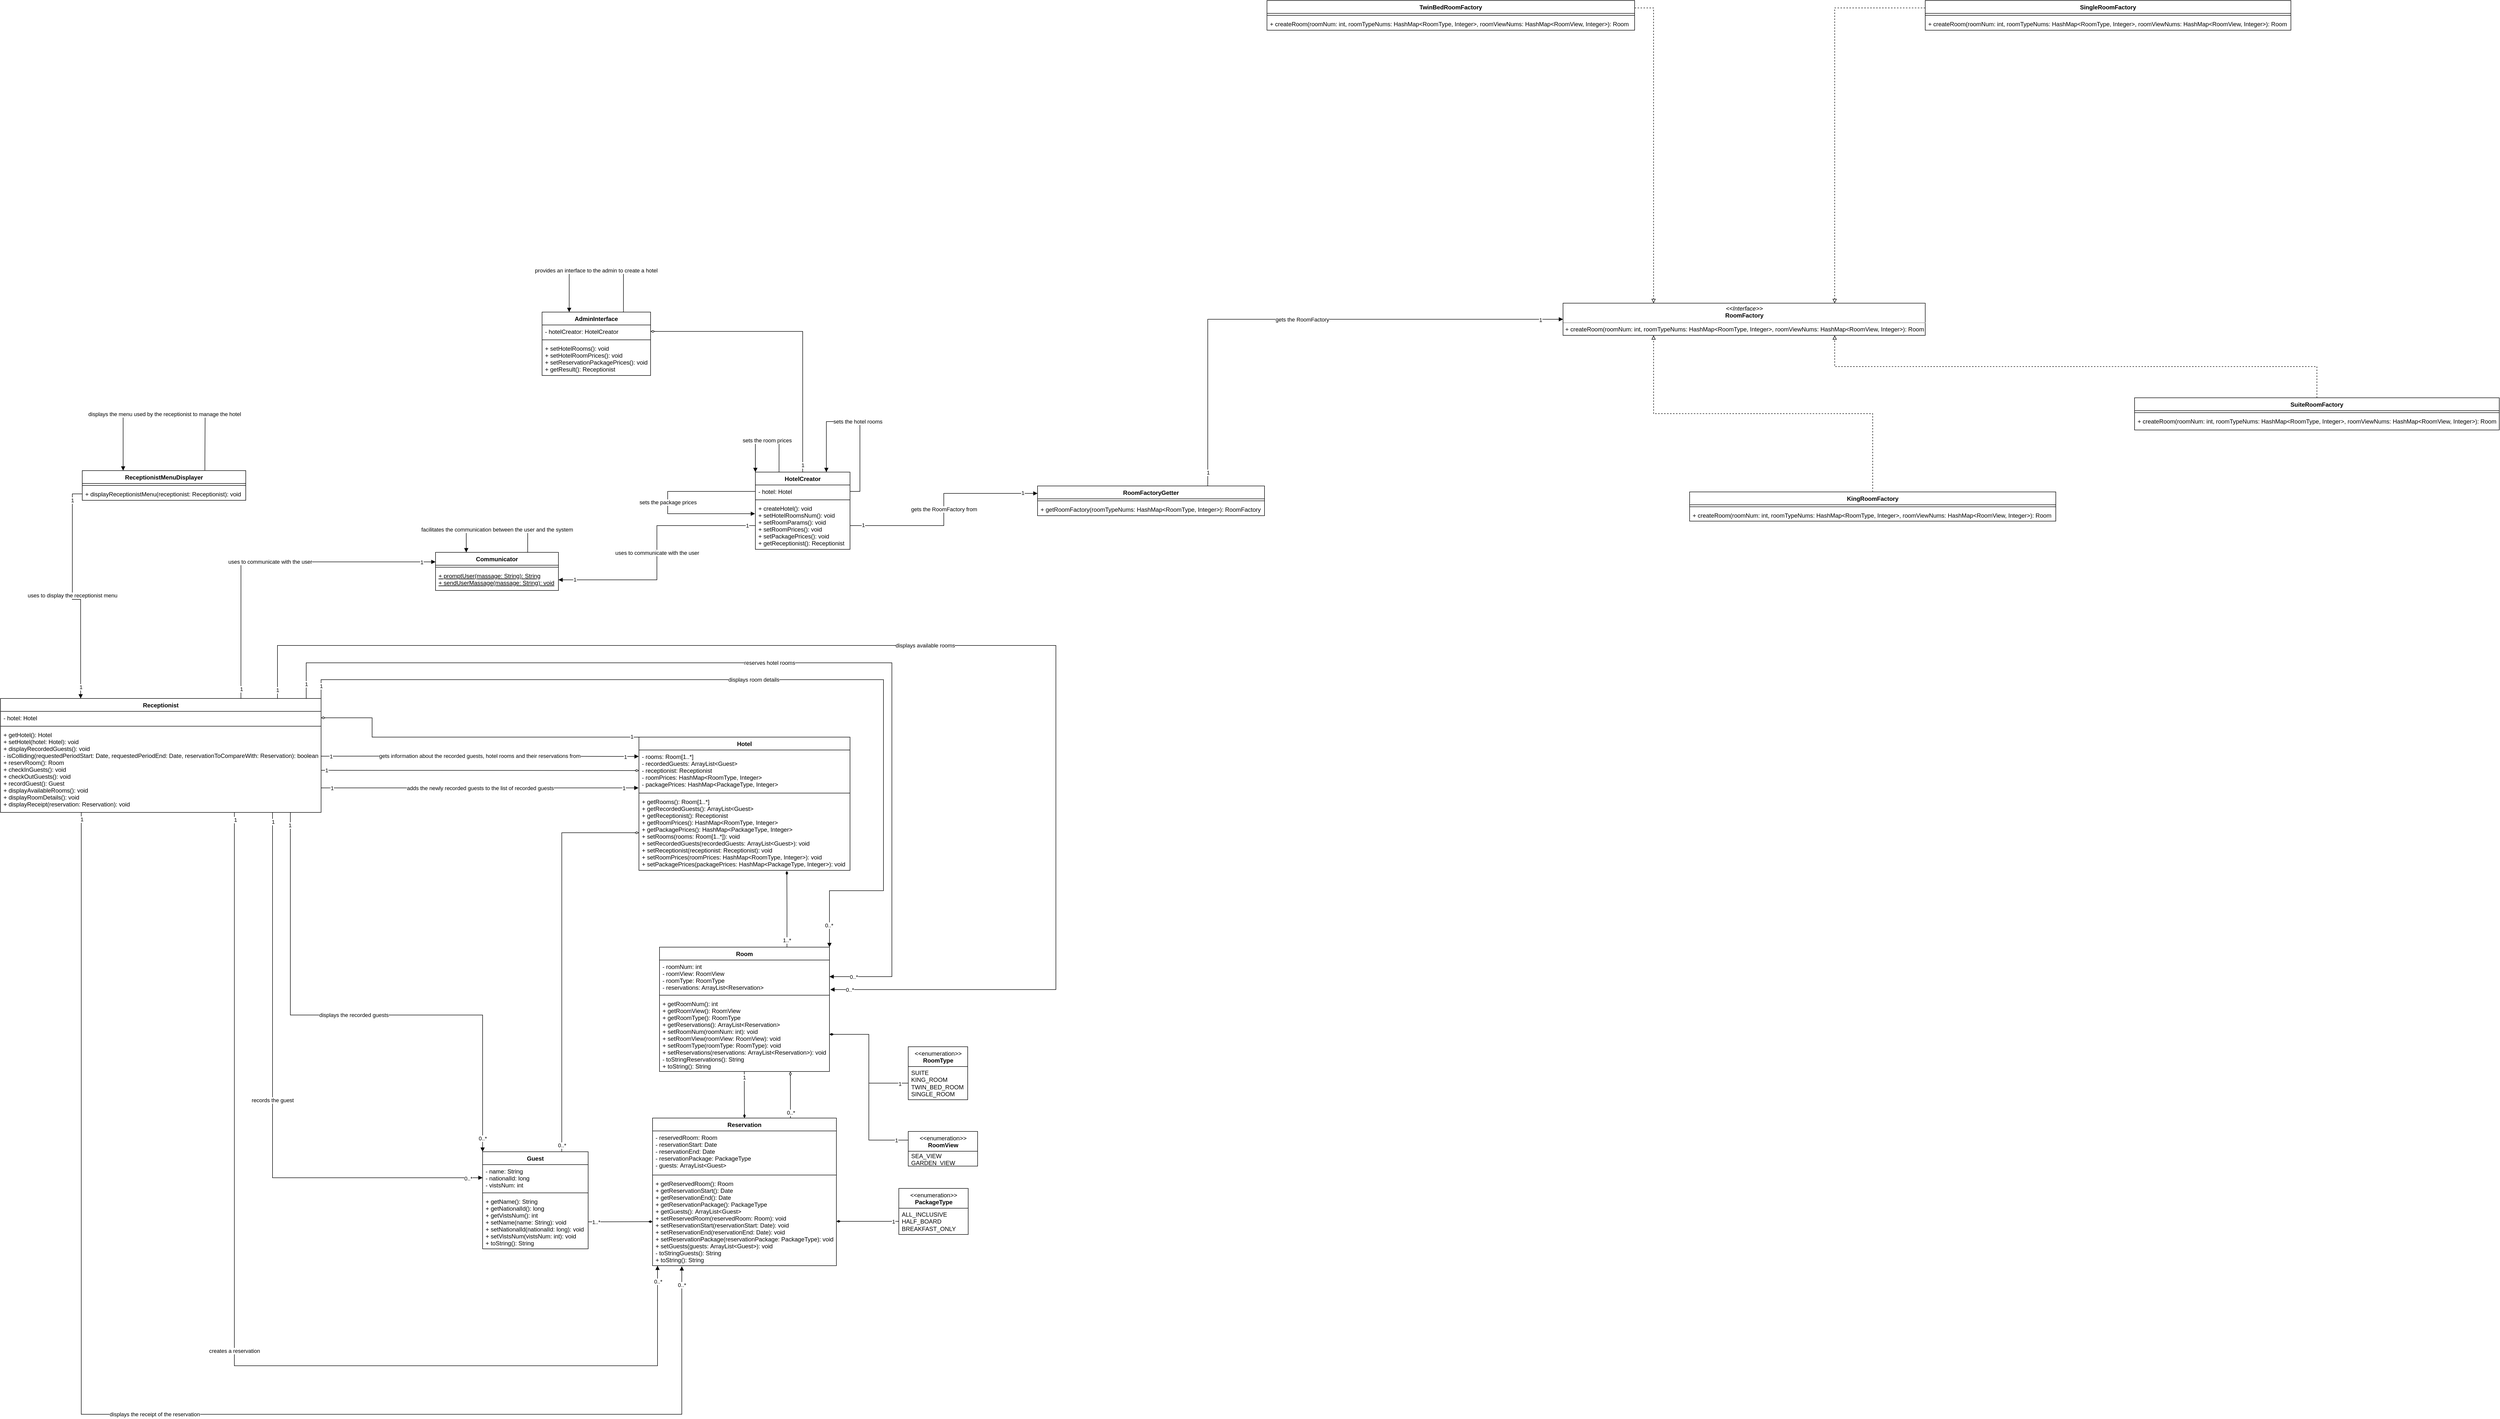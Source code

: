 <mxfile version="20.2.3" type="device"><diagram id="ocrV1yusFU_Lb1r-fElQ" name="Page-1"><mxGraphModel dx="1485" dy="2691" grid="0" gridSize="10" guides="1" tooltips="1" connect="1" arrows="1" fold="1" page="0" pageScale="1" pageWidth="827" pageHeight="1169" math="0" shadow="0"><root><mxCell id="0"/><mxCell id="1" parent="0"/><mxCell id="A4PIb0xvZiLclcYyum6E-73" style="rounded=0;orthogonalLoop=1;jettySize=auto;html=1;endArrow=diamondThin;endFill=1;entryX=1;entryY=0.5;entryDx=0;entryDy=0;" parent="1" source="A4PIb0xvZiLclcYyum6E-8" target="A4PIb0xvZiLclcYyum6E-18" edge="1"><mxGeometry relative="1" as="geometry"><mxPoint x="1225" y="826" as="targetPoint"/></mxGeometry></mxCell><mxCell id="A4PIb0xvZiLclcYyum6E-75" value="1" style="edgeLabel;html=1;align=center;verticalAlign=middle;resizable=0;points=[];" parent="A4PIb0xvZiLclcYyum6E-73" vertex="1" connectable="0"><mxGeometry x="-0.899" y="1" relative="1" as="geometry"><mxPoint x="-5" y="-1" as="offset"/></mxGeometry></mxCell><mxCell id="A4PIb0xvZiLclcYyum6E-7" value="&amp;lt;&amp;lt;enumeration&amp;gt;&amp;gt;&lt;br&gt;&lt;b&gt;PackageType&lt;/b&gt;" style="swimlane;fontStyle=0;align=center;verticalAlign=top;childLayout=stackLayout;horizontal=1;startSize=40;horizontalStack=0;resizeParent=1;resizeParentMax=0;resizeLast=0;collapsible=0;marginBottom=0;html=1;" parent="1" vertex="1"><mxGeometry x="1561" y="630" width="140" height="93" as="geometry"/></mxCell><mxCell id="A4PIb0xvZiLclcYyum6E-8" value="ALL_INCLUSIVE&lt;br&gt;HALF_BOARD&lt;br&gt;BREAKFAST_ONLY" style="text;html=1;strokeColor=none;fillColor=none;align=left;verticalAlign=middle;spacingLeft=4;spacingRight=4;overflow=hidden;rotatable=0;points=[[0,0.5],[1,0.5]];portConstraint=eastwest;" parent="A4PIb0xvZiLclcYyum6E-7" vertex="1"><mxGeometry y="40" width="140" height="53" as="geometry"/></mxCell><mxCell id="A4PIb0xvZiLclcYyum6E-11" value="Guest" style="swimlane;fontStyle=1;align=center;verticalAlign=top;childLayout=stackLayout;horizontal=1;startSize=26;horizontalStack=0;resizeParent=1;resizeParentMax=0;resizeLast=0;collapsible=1;marginBottom=0;" parent="1" vertex="1"><mxGeometry x="721" y="556" width="213" height="196" as="geometry"><mxRectangle x="176" y="131" width="69" height="26" as="alternateBounds"/></mxGeometry></mxCell><mxCell id="A4PIb0xvZiLclcYyum6E-12" value="- name: String&#10;- nationalId: long&#10;- vistsNum: int" style="text;strokeColor=none;fillColor=none;align=left;verticalAlign=top;spacingLeft=4;spacingRight=4;overflow=hidden;rotatable=0;points=[[0,0.5],[1,0.5]];portConstraint=eastwest;" parent="A4PIb0xvZiLclcYyum6E-11" vertex="1"><mxGeometry y="26" width="213" height="53" as="geometry"/></mxCell><mxCell id="A4PIb0xvZiLclcYyum6E-13" value="" style="line;strokeWidth=1;fillColor=none;align=left;verticalAlign=middle;spacingTop=-1;spacingLeft=3;spacingRight=3;rotatable=0;labelPosition=right;points=[];portConstraint=eastwest;" parent="A4PIb0xvZiLclcYyum6E-11" vertex="1"><mxGeometry y="79" width="213" height="8" as="geometry"/></mxCell><mxCell id="A4PIb0xvZiLclcYyum6E-14" value="+ getName(): String&#10;+ getNationalId(): long&#10;+ getVistsNum(): int&#10;+ setName(name: String): void&#10;+ setNationalId(nationalId: long): void&#10;+ setVistsNum(vistsNum: int): void&#10;+ toString(): String" style="text;strokeColor=none;fillColor=none;align=left;verticalAlign=top;spacingLeft=4;spacingRight=4;overflow=hidden;rotatable=0;points=[[0,0.5],[1,0.5]];portConstraint=eastwest;" parent="A4PIb0xvZiLclcYyum6E-11" vertex="1"><mxGeometry y="87" width="213" height="109" as="geometry"/></mxCell><mxCell id="A4PIb0xvZiLclcYyum6E-77" style="edgeStyle=orthogonalEdgeStyle;rounded=0;orthogonalLoop=1;jettySize=auto;html=1;exitX=0.75;exitY=0;exitDx=0;exitDy=0;endArrow=diamondThin;endFill=0;entryX=0.77;entryY=1.002;entryDx=0;entryDy=0;entryPerimeter=0;" parent="1" source="A4PIb0xvZiLclcYyum6E-15" target="A4PIb0xvZiLclcYyum6E-22" edge="1"><mxGeometry relative="1" as="geometry"/></mxCell><mxCell id="A4PIb0xvZiLclcYyum6E-78" value="0..*" style="edgeLabel;html=1;align=center;verticalAlign=middle;resizable=0;points=[];" parent="A4PIb0xvZiLclcYyum6E-77" vertex="1" connectable="0"><mxGeometry x="-0.767" relative="1" as="geometry"><mxPoint as="offset"/></mxGeometry></mxCell><mxCell id="A4PIb0xvZiLclcYyum6E-15" value="Reservation" style="swimlane;fontStyle=1;align=center;verticalAlign=top;childLayout=stackLayout;horizontal=1;startSize=26;horizontalStack=0;resizeParent=1;resizeParentMax=0;resizeLast=0;collapsible=1;marginBottom=0;" parent="1" vertex="1"><mxGeometry x="1064" y="488" width="371" height="298" as="geometry"><mxRectangle x="706" y="3" width="104" height="26" as="alternateBounds"/></mxGeometry></mxCell><mxCell id="A4PIb0xvZiLclcYyum6E-16" value="- reservedRoom: Room&#10;- reservationStart: Date&#10;- reservationEnd: Date&#10;- reservationPackage: PackageType&#10;- guests: ArrayList&lt;Guest&gt;" style="text;strokeColor=none;fillColor=none;align=left;verticalAlign=top;spacingLeft=4;spacingRight=4;overflow=hidden;rotatable=0;points=[[0,0.5],[1,0.5]];portConstraint=eastwest;" parent="A4PIb0xvZiLclcYyum6E-15" vertex="1"><mxGeometry y="26" width="371" height="85" as="geometry"/></mxCell><mxCell id="A4PIb0xvZiLclcYyum6E-17" value="" style="line;strokeWidth=1;fillColor=none;align=left;verticalAlign=middle;spacingTop=-1;spacingLeft=3;spacingRight=3;rotatable=0;labelPosition=right;points=[];portConstraint=eastwest;" parent="A4PIb0xvZiLclcYyum6E-15" vertex="1"><mxGeometry y="111" width="371" height="8" as="geometry"/></mxCell><mxCell id="A4PIb0xvZiLclcYyum6E-18" value="+ getReservedRoom(): Room&#10;+ getReservationStart(): Date&#10;+ getReservationEnd(): Date&#10;+ getReservationPackage(): PackageType&#10;+ getGuests(): ArrayList&lt;Guest&gt;&#10;+ setReservedRoom(reservedRoom: Room): void&#10;+ setReservationStart(reservationStart: Date): void&#10;+ setReservationEnd(reservationEnd: Date): void&#10;+ setReservationPackage(reservationPackage: PackageType): void&#10;+ setGuests(guests: ArrayList&lt;Guest&gt;): void&#10;- toStringGuests(): String&#10;+ toString(): String" style="text;strokeColor=none;fillColor=none;align=left;verticalAlign=top;spacingLeft=4;spacingRight=4;overflow=hidden;rotatable=0;points=[[0,0.5],[1,0.5]];portConstraint=eastwest;" parent="A4PIb0xvZiLclcYyum6E-15" vertex="1"><mxGeometry y="119" width="371" height="179" as="geometry"/></mxCell><mxCell id="A4PIb0xvZiLclcYyum6E-86" style="rounded=0;orthogonalLoop=1;jettySize=auto;html=1;exitX=0.75;exitY=0;exitDx=0;exitDy=0;endArrow=diamondThin;endFill=1;edgeStyle=orthogonalEdgeStyle;" parent="1" source="A4PIb0xvZiLclcYyum6E-19" edge="1"><mxGeometry relative="1" as="geometry"><mxPoint x="1335" y="-11" as="targetPoint"/></mxGeometry></mxCell><mxCell id="A4PIb0xvZiLclcYyum6E-87" value="1..*" style="edgeLabel;html=1;align=center;verticalAlign=middle;resizable=0;points=[];" parent="A4PIb0xvZiLclcYyum6E-86" vertex="1" connectable="0"><mxGeometry x="-0.816" y="1" relative="1" as="geometry"><mxPoint as="offset"/></mxGeometry></mxCell><mxCell id="A4PIb0xvZiLclcYyum6E-19" value="Room" style="swimlane;fontStyle=1;align=center;verticalAlign=top;childLayout=stackLayout;horizontal=1;startSize=26;horizontalStack=0;resizeParent=1;resizeParentMax=0;resizeLast=0;collapsible=1;marginBottom=0;" parent="1" vertex="1"><mxGeometry x="1078" y="143" width="343" height="251" as="geometry"><mxRectangle x="1132" y="-26" width="69" height="26" as="alternateBounds"/></mxGeometry></mxCell><mxCell id="A4PIb0xvZiLclcYyum6E-20" value="- roomNum: int&#10;- roomView: RoomView&#10;- roomType: RoomType&#10;- reservations: ArrayList&lt;Reservation&gt;" style="text;strokeColor=none;fillColor=none;align=left;verticalAlign=top;spacingLeft=4;spacingRight=4;overflow=hidden;rotatable=0;points=[[0,0.5],[1,0.5]];portConstraint=eastwest;" parent="A4PIb0xvZiLclcYyum6E-19" vertex="1"><mxGeometry y="26" width="343" height="67" as="geometry"/></mxCell><mxCell id="A4PIb0xvZiLclcYyum6E-21" value="" style="line;strokeWidth=1;fillColor=none;align=left;verticalAlign=middle;spacingTop=-1;spacingLeft=3;spacingRight=3;rotatable=0;labelPosition=right;points=[];portConstraint=eastwest;" parent="A4PIb0xvZiLclcYyum6E-19" vertex="1"><mxGeometry y="93" width="343" height="8" as="geometry"/></mxCell><mxCell id="A4PIb0xvZiLclcYyum6E-22" value="+ getRoomNum(): int&#10;+ getRoomView(): RoomView&#10;+ getRoomType(): RoomType&#10;+ getReservations(): ArrayList&lt;Reservation&gt;&#10;+ setRoomNum(roomNum: int): void&#10;+ setRoomView(roomView: RoomView): void&#10;+ setRoomType(roomType: RoomType): void&#10;+ setReservations(reservations: ArrayList&lt;Reservation&gt;): void&#10;- toStringReservations(): String&#10;+ toString(): String" style="text;strokeColor=none;fillColor=none;align=left;verticalAlign=top;spacingLeft=4;spacingRight=4;overflow=hidden;rotatable=0;points=[[0,0.5],[1,0.5]];portConstraint=eastwest;" parent="A4PIb0xvZiLclcYyum6E-19" vertex="1"><mxGeometry y="101" width="343" height="150" as="geometry"/></mxCell><mxCell id="A4PIb0xvZiLclcYyum6E-92" style="edgeStyle=orthogonalEdgeStyle;rounded=0;orthogonalLoop=1;jettySize=auto;html=1;exitX=0;exitY=0;exitDx=0;exitDy=0;startArrow=none;startFill=0;endArrow=diamondThin;endFill=0;entryX=1;entryY=0.5;entryDx=0;entryDy=0;" parent="1" source="A4PIb0xvZiLclcYyum6E-23" target="A4PIb0xvZiLclcYyum6E-53" edge="1"><mxGeometry relative="1" as="geometry"><Array as="points"><mxPoint x="498" y="-281"/><mxPoint x="498" y="-320"/></Array></mxGeometry></mxCell><mxCell id="A4PIb0xvZiLclcYyum6E-93" value="1" style="edgeLabel;html=1;align=center;verticalAlign=middle;resizable=0;points=[];" parent="A4PIb0xvZiLclcYyum6E-92" vertex="1" connectable="0"><mxGeometry x="-0.957" y="-1" relative="1" as="geometry"><mxPoint as="offset"/></mxGeometry></mxCell><mxCell id="A4PIb0xvZiLclcYyum6E-23" value="Hotel" style="swimlane;fontStyle=1;align=center;verticalAlign=top;childLayout=stackLayout;horizontal=1;startSize=26;horizontalStack=0;resizeParent=1;resizeParentMax=0;resizeLast=0;collapsible=1;marginBottom=0;" parent="1" vertex="1"><mxGeometry x="1036.5" y="-281" width="426" height="269" as="geometry"><mxRectangle x="1473" y="-26" width="65" height="26" as="alternateBounds"/></mxGeometry></mxCell><mxCell id="A4PIb0xvZiLclcYyum6E-24" value="- rooms: Room[1..*]&#10;- recordedGuests: ArrayList&lt;Guest&gt;&#10;- receptionist: Receptionist&#10;- roomPrices: HashMap&lt;RoomType, Integer&gt;&#10;- packagePrices: HashMap&lt;PackageType, Integer&gt;" style="text;strokeColor=none;fillColor=none;align=left;verticalAlign=top;spacingLeft=4;spacingRight=4;overflow=hidden;rotatable=0;points=[[0,0.5],[1,0.5]];portConstraint=eastwest;" parent="A4PIb0xvZiLclcYyum6E-23" vertex="1"><mxGeometry y="26" width="426" height="83" as="geometry"/></mxCell><mxCell id="A4PIb0xvZiLclcYyum6E-25" value="" style="line;strokeWidth=1;fillColor=none;align=left;verticalAlign=middle;spacingTop=-1;spacingLeft=3;spacingRight=3;rotatable=0;labelPosition=right;points=[];portConstraint=eastwest;" parent="A4PIb0xvZiLclcYyum6E-23" vertex="1"><mxGeometry y="109" width="426" height="8" as="geometry"/></mxCell><mxCell id="A4PIb0xvZiLclcYyum6E-26" value="+ getRooms(): Room[1..*]&#10;+ getRecordedGuests(): ArrayList&lt;Guest&gt;&#10;+ getReceptionist(): Receptionist&#10;+ getRoomPrices(): HashMap&lt;RoomType, Integer&gt;&#10;+ getPackagePrices(): HashMap&lt;PackageType, Integer&gt;&#10;+ setRooms(rooms: Room[1..*]): void&#10;+ setRecordedGuests(recordedGuests: ArrayList&lt;Guest&gt;): void&#10;+ setReceptionist(receptionist: Receptionist): void&#10;+ setRoomPrices(roomPrices: HashMap&lt;RoomType, Integer&gt;): void&#10;+ setPackagePrices(packagePrices: HashMap&lt;PackageType, Integer&gt;): void" style="text;strokeColor=none;fillColor=none;align=left;verticalAlign=top;spacingLeft=4;spacingRight=4;overflow=hidden;rotatable=0;points=[[0,0.5],[1,0.5]];portConstraint=eastwest;" parent="A4PIb0xvZiLclcYyum6E-23" vertex="1"><mxGeometry y="117" width="426" height="152" as="geometry"/></mxCell><mxCell id="A4PIb0xvZiLclcYyum6E-103" value="gets the RoomFactory" style="edgeStyle=orthogonalEdgeStyle;rounded=0;orthogonalLoop=1;jettySize=auto;html=1;exitX=0.75;exitY=0;exitDx=0;exitDy=0;entryX=0;entryY=0.5;entryDx=0;entryDy=0;startArrow=none;startFill=0;endArrow=block;endFill=1;" parent="1" source="A4PIb0xvZiLclcYyum6E-48" target="A4PIb0xvZiLclcYyum6E-27" edge="1"><mxGeometry relative="1" as="geometry"/></mxCell><mxCell id="A4PIb0xvZiLclcYyum6E-128" value="1" style="edgeLabel;html=1;align=center;verticalAlign=middle;resizable=0;points=[];" parent="A4PIb0xvZiLclcYyum6E-103" vertex="1" connectable="0"><mxGeometry x="-0.949" relative="1" as="geometry"><mxPoint as="offset"/></mxGeometry></mxCell><mxCell id="A4PIb0xvZiLclcYyum6E-129" value="1" style="edgeLabel;html=1;align=center;verticalAlign=middle;resizable=0;points=[];" parent="A4PIb0xvZiLclcYyum6E-103" vertex="1" connectable="0"><mxGeometry x="0.913" y="-1" relative="1" as="geometry"><mxPoint as="offset"/></mxGeometry></mxCell><mxCell id="A4PIb0xvZiLclcYyum6E-48" value="RoomFactoryGetter" style="swimlane;fontStyle=1;align=center;verticalAlign=top;childLayout=stackLayout;horizontal=1;startSize=26;horizontalStack=0;resizeParent=1;resizeParentMax=0;resizeLast=0;collapsible=1;marginBottom=0;" parent="1" vertex="1"><mxGeometry x="1841" y="-788" width="458" height="60" as="geometry"/></mxCell><mxCell id="A4PIb0xvZiLclcYyum6E-50" value="" style="line;strokeWidth=1;fillColor=none;align=left;verticalAlign=middle;spacingTop=-1;spacingLeft=3;spacingRight=3;rotatable=0;labelPosition=right;points=[];portConstraint=eastwest;" parent="A4PIb0xvZiLclcYyum6E-48" vertex="1"><mxGeometry y="26" width="458" height="8" as="geometry"/></mxCell><mxCell id="A4PIb0xvZiLclcYyum6E-51" value="+ getRoomFactory(roomTypeNums: HashMap&lt;RoomType, Integer&gt;): RoomFactory" style="text;strokeColor=none;fillColor=none;align=left;verticalAlign=top;spacingLeft=4;spacingRight=4;overflow=hidden;rotatable=0;points=[[0,0.5],[1,0.5]];portConstraint=eastwest;" parent="A4PIb0xvZiLclcYyum6E-48" vertex="1"><mxGeometry y="34" width="458" height="26" as="geometry"/></mxCell><mxCell id="A4PIb0xvZiLclcYyum6E-113" value="&lt;span style=&quot;color: rgb(0, 0, 0); font-family: Helvetica; font-size: 11px; font-style: normal; font-variant-ligatures: normal; font-variant-caps: normal; font-weight: 400; letter-spacing: normal; orphans: 2; text-align: center; text-indent: 0px; text-transform: none; widows: 2; word-spacing: 0px; -webkit-text-stroke-width: 0px; background-color: rgb(255, 255, 255); text-decoration-thickness: initial; text-decoration-style: initial; text-decoration-color: initial; float: none; display: inline !important;&quot;&gt;uses to communicate with the user&lt;/span&gt;" style="edgeStyle=orthogonalEdgeStyle;rounded=0;orthogonalLoop=1;jettySize=auto;html=1;exitX=0.75;exitY=0;exitDx=0;exitDy=0;entryX=0;entryY=0.25;entryDx=0;entryDy=0;startArrow=none;startFill=0;endArrow=block;endFill=1;" parent="1" source="A4PIb0xvZiLclcYyum6E-52" target="A4PIb0xvZiLclcYyum6E-64" edge="1"><mxGeometry relative="1" as="geometry"/></mxCell><mxCell id="A4PIb0xvZiLclcYyum6E-114" value="1" style="edgeLabel;html=1;align=center;verticalAlign=middle;resizable=0;points=[];" parent="A4PIb0xvZiLclcYyum6E-113" vertex="1" connectable="0"><mxGeometry x="-0.941" relative="1" as="geometry"><mxPoint as="offset"/></mxGeometry></mxCell><mxCell id="A4PIb0xvZiLclcYyum6E-115" value="1" style="edgeLabel;html=1;align=center;verticalAlign=middle;resizable=0;points=[];" parent="A4PIb0xvZiLclcYyum6E-113" vertex="1" connectable="0"><mxGeometry x="0.915" relative="1" as="geometry"><mxPoint as="offset"/></mxGeometry></mxCell><mxCell id="A4PIb0xvZiLclcYyum6E-139" value="displays available rooms" style="edgeStyle=orthogonalEdgeStyle;rounded=0;orthogonalLoop=1;jettySize=auto;html=1;entryX=1.005;entryY=0.889;entryDx=0;entryDy=0;entryPerimeter=0;startArrow=none;startFill=0;endArrow=block;endFill=1;" parent="1" source="A4PIb0xvZiLclcYyum6E-52" target="A4PIb0xvZiLclcYyum6E-20" edge="1"><mxGeometry relative="1" as="geometry"><Array as="points"><mxPoint x="307" y="-466"/><mxPoint x="1878" y="-466"/><mxPoint x="1878" y="229"/></Array></mxGeometry></mxCell><mxCell id="A4PIb0xvZiLclcYyum6E-140" value="1" style="edgeLabel;html=1;align=center;verticalAlign=middle;resizable=0;points=[];" parent="A4PIb0xvZiLclcYyum6E-139" vertex="1" connectable="0"><mxGeometry x="-0.988" relative="1" as="geometry"><mxPoint as="offset"/></mxGeometry></mxCell><mxCell id="A4PIb0xvZiLclcYyum6E-141" value="0..*" style="edgeLabel;html=1;align=center;verticalAlign=middle;resizable=0;points=[];" parent="A4PIb0xvZiLclcYyum6E-139" vertex="1" connectable="0"><mxGeometry x="0.972" relative="1" as="geometry"><mxPoint as="offset"/></mxGeometry></mxCell><mxCell id="A4PIb0xvZiLclcYyum6E-52" value="Receptionist" style="swimlane;fontStyle=1;align=center;verticalAlign=top;childLayout=stackLayout;horizontal=1;startSize=26;horizontalStack=0;resizeParent=1;resizeParentMax=0;resizeLast=0;collapsible=1;marginBottom=0;" parent="1" vertex="1"><mxGeometry x="-252" y="-359" width="647" height="230" as="geometry"><mxRectangle x="1128" y="-419" width="107" height="26" as="alternateBounds"/></mxGeometry></mxCell><mxCell id="A4PIb0xvZiLclcYyum6E-53" value="- hotel: Hotel" style="text;strokeColor=none;fillColor=none;align=left;verticalAlign=top;spacingLeft=4;spacingRight=4;overflow=hidden;rotatable=0;points=[[0,0.5],[1,0.5]];portConstraint=eastwest;" parent="A4PIb0xvZiLclcYyum6E-52" vertex="1"><mxGeometry y="26" width="647" height="26" as="geometry"/></mxCell><mxCell id="A4PIb0xvZiLclcYyum6E-54" value="" style="line;strokeWidth=1;fillColor=none;align=left;verticalAlign=middle;spacingTop=-1;spacingLeft=3;spacingRight=3;rotatable=0;labelPosition=right;points=[];portConstraint=eastwest;" parent="A4PIb0xvZiLclcYyum6E-52" vertex="1"><mxGeometry y="52" width="647" height="8" as="geometry"/></mxCell><mxCell id="A4PIb0xvZiLclcYyum6E-55" value="+ getHotel(): Hotel&#10;+ setHotel(hotel: Hotel): void&#10;+ displayRecordedGuests(): void&#10;- isColliding(requestedPeriodStart: Date, requestedPeriodEnd: Date, reservationToCompareWith: Reservation): boolean&#10;+ reservRoom(): Room&#10;+ checkInGuests(): void&#10;+ checkOutGuests(): void&#10;+ recordGuest(): Guest&#10;+ displayAvailableRooms(): void&#10;+ displayRoomDetails(): void&#10;+ displayReceipt(reservation: Reservation): void" style="text;strokeColor=none;fillColor=none;align=left;verticalAlign=top;spacingLeft=4;spacingRight=4;overflow=hidden;rotatable=0;points=[[0,0.5],[1,0.5]];portConstraint=eastwest;" parent="A4PIb0xvZiLclcYyum6E-52" vertex="1"><mxGeometry y="60" width="647" height="170" as="geometry"/></mxCell><mxCell id="A4PIb0xvZiLclcYyum6E-94" style="edgeStyle=orthogonalEdgeStyle;rounded=0;orthogonalLoop=1;jettySize=auto;html=1;exitX=0.5;exitY=0;exitDx=0;exitDy=0;entryX=1;entryY=0.5;entryDx=0;entryDy=0;startArrow=none;startFill=0;endArrow=diamondThin;endFill=0;" parent="1" source="A4PIb0xvZiLclcYyum6E-56" target="A4PIb0xvZiLclcYyum6E-61" edge="1"><mxGeometry relative="1" as="geometry"/></mxCell><mxCell id="A4PIb0xvZiLclcYyum6E-95" value="1" style="edgeLabel;html=1;align=center;verticalAlign=middle;resizable=0;points=[];" parent="A4PIb0xvZiLclcYyum6E-94" vertex="1" connectable="0"><mxGeometry x="-0.951" relative="1" as="geometry"><mxPoint as="offset"/></mxGeometry></mxCell><mxCell id="A4PIb0xvZiLclcYyum6E-56" value="HotelCreator" style="swimlane;fontStyle=1;align=center;verticalAlign=top;childLayout=stackLayout;horizontal=1;startSize=26;horizontalStack=0;resizeParent=1;resizeParentMax=0;resizeLast=0;collapsible=1;marginBottom=0;" parent="1" vertex="1"><mxGeometry x="1271.5" y="-816" width="191" height="156" as="geometry"><mxRectangle x="1950" y="-643" width="108" height="26" as="alternateBounds"/></mxGeometry></mxCell><mxCell id="A4PIb0xvZiLclcYyum6E-145" value="sets the hotel rooms" style="edgeStyle=orthogonalEdgeStyle;rounded=0;orthogonalLoop=1;jettySize=auto;html=1;exitX=1;exitY=0.5;exitDx=0;exitDy=0;entryX=0.75;entryY=0;entryDx=0;entryDy=0;startArrow=none;startFill=0;endArrow=block;endFill=1;" parent="A4PIb0xvZiLclcYyum6E-56" source="A4PIb0xvZiLclcYyum6E-57" target="A4PIb0xvZiLclcYyum6E-56" edge="1"><mxGeometry relative="1" as="geometry"><Array as="points"><mxPoint x="211" y="39"/><mxPoint x="211" y="-102"/><mxPoint x="143" y="-102"/></Array></mxGeometry></mxCell><mxCell id="A4PIb0xvZiLclcYyum6E-147" value="sets the package prices" style="edgeStyle=orthogonalEdgeStyle;rounded=0;orthogonalLoop=1;jettySize=auto;html=1;exitX=0;exitY=0.5;exitDx=0;exitDy=0;entryX=-0.004;entryY=0.25;entryDx=0;entryDy=0;entryPerimeter=0;startArrow=none;startFill=0;endArrow=block;endFill=1;" parent="A4PIb0xvZiLclcYyum6E-56" source="A4PIb0xvZiLclcYyum6E-57" target="A4PIb0xvZiLclcYyum6E-59" edge="1"><mxGeometry relative="1" as="geometry"><Array as="points"><mxPoint x="-177" y="39"/><mxPoint x="-177" y="84"/></Array></mxGeometry></mxCell><mxCell id="A4PIb0xvZiLclcYyum6E-57" value="- hotel: Hotel" style="text;strokeColor=none;fillColor=none;align=left;verticalAlign=top;spacingLeft=4;spacingRight=4;overflow=hidden;rotatable=0;points=[[0,0.5],[1,0.5]];portConstraint=eastwest;" parent="A4PIb0xvZiLclcYyum6E-56" vertex="1"><mxGeometry y="26" width="191" height="26" as="geometry"/></mxCell><mxCell id="A4PIb0xvZiLclcYyum6E-58" value="" style="line;strokeWidth=1;fillColor=none;align=left;verticalAlign=middle;spacingTop=-1;spacingLeft=3;spacingRight=3;rotatable=0;labelPosition=right;points=[];portConstraint=eastwest;" parent="A4PIb0xvZiLclcYyum6E-56" vertex="1"><mxGeometry y="52" width="191" height="8" as="geometry"/></mxCell><mxCell id="A4PIb0xvZiLclcYyum6E-59" value="+ createHotel(): void&#10;+ setHotelRoomsNum(): void&#10;+ setRoomParams(): void&#10;+ setRoomPrices(): void&#10;+ setPackagePrices(): void&#10;+ getReceptionist(): Receptionist" style="text;strokeColor=none;fillColor=none;align=left;verticalAlign=top;spacingLeft=4;spacingRight=4;overflow=hidden;rotatable=0;points=[[0,0.5],[1,0.5]];portConstraint=eastwest;" parent="A4PIb0xvZiLclcYyum6E-56" vertex="1"><mxGeometry y="60" width="191" height="96" as="geometry"/></mxCell><mxCell id="A4PIb0xvZiLclcYyum6E-60" value="AdminInterface" style="swimlane;fontStyle=1;align=center;verticalAlign=top;childLayout=stackLayout;horizontal=1;startSize=26;horizontalStack=0;resizeParent=1;resizeParentMax=0;resizeLast=0;collapsible=1;marginBottom=0;" parent="1" vertex="1"><mxGeometry x="841" y="-1139" width="219" height="128" as="geometry"><mxRectangle x="1469" y="-785" width="122" height="26" as="alternateBounds"/></mxGeometry></mxCell><mxCell id="A4PIb0xvZiLclcYyum6E-61" value="- hotelCreator: HotelCreator" style="text;strokeColor=none;fillColor=none;align=left;verticalAlign=top;spacingLeft=4;spacingRight=4;overflow=hidden;rotatable=0;points=[[0,0.5],[1,0.5]];portConstraint=eastwest;" parent="A4PIb0xvZiLclcYyum6E-60" vertex="1"><mxGeometry y="26" width="219" height="26" as="geometry"/></mxCell><mxCell id="A4PIb0xvZiLclcYyum6E-62" value="" style="line;strokeWidth=1;fillColor=none;align=left;verticalAlign=middle;spacingTop=-1;spacingLeft=3;spacingRight=3;rotatable=0;labelPosition=right;points=[];portConstraint=eastwest;" parent="A4PIb0xvZiLclcYyum6E-60" vertex="1"><mxGeometry y="52" width="219" height="8" as="geometry"/></mxCell><mxCell id="A4PIb0xvZiLclcYyum6E-63" value="+ setHotelRooms(): void&#10;+ setHotelRoomPrices(): void&#10;+ setReservationPackagePrices(): void&#10;+ getResult(): Receptionist" style="text;strokeColor=none;fillColor=none;align=left;verticalAlign=top;spacingLeft=4;spacingRight=4;overflow=hidden;rotatable=0;points=[[0,0.5],[1,0.5]];portConstraint=eastwest;" parent="A4PIb0xvZiLclcYyum6E-60" vertex="1"><mxGeometry y="60" width="219" height="68" as="geometry"/></mxCell><mxCell id="A4PIb0xvZiLclcYyum6E-64" value="Communicator" style="swimlane;fontStyle=1;align=center;verticalAlign=top;childLayout=stackLayout;horizontal=1;startSize=26;horizontalStack=0;resizeParent=1;resizeParentMax=0;resizeLast=0;collapsible=1;marginBottom=0;" parent="1" vertex="1"><mxGeometry x="626" y="-654" width="248" height="77" as="geometry"><mxRectangle x="799" y="-736" width="120" height="26" as="alternateBounds"/></mxGeometry></mxCell><mxCell id="A4PIb0xvZiLclcYyum6E-66" value="" style="line;strokeWidth=1;fillColor=none;align=left;verticalAlign=middle;spacingTop=-1;spacingLeft=3;spacingRight=3;rotatable=0;labelPosition=right;points=[];portConstraint=eastwest;" parent="A4PIb0xvZiLclcYyum6E-64" vertex="1"><mxGeometry y="26" width="248" height="8" as="geometry"/></mxCell><mxCell id="A4PIb0xvZiLclcYyum6E-67" value="+ promptUser(massage: String): String&#10;+ sendUserMassage(massage: String): void" style="text;strokeColor=none;fillColor=none;align=left;verticalAlign=top;spacingLeft=4;spacingRight=4;overflow=hidden;rotatable=0;points=[[0,0.5],[1,0.5]];portConstraint=eastwest;fontStyle=4" parent="A4PIb0xvZiLclcYyum6E-64" vertex="1"><mxGeometry y="34" width="248" height="43" as="geometry"/></mxCell><mxCell id="A4PIb0xvZiLclcYyum6E-68" value="ReceptionistMenuDisplayer" style="swimlane;fontStyle=1;align=center;verticalAlign=top;childLayout=stackLayout;horizontal=1;startSize=26;horizontalStack=0;resizeParent=1;resizeParentMax=0;resizeLast=0;collapsible=1;marginBottom=0;" parent="1" vertex="1"><mxGeometry x="-87" y="-819" width="330" height="60" as="geometry"><mxRectangle x="477" y="-745" width="192" height="26" as="alternateBounds"/></mxGeometry></mxCell><mxCell id="A4PIb0xvZiLclcYyum6E-70" value="" style="line;strokeWidth=1;fillColor=none;align=left;verticalAlign=middle;spacingTop=-1;spacingLeft=3;spacingRight=3;rotatable=0;labelPosition=right;points=[];portConstraint=eastwest;" parent="A4PIb0xvZiLclcYyum6E-68" vertex="1"><mxGeometry y="26" width="330" height="8" as="geometry"/></mxCell><mxCell id="A4PIb0xvZiLclcYyum6E-71" value="+ displayReceptionistMenu(receptionist: Receptionist): void" style="text;strokeColor=none;fillColor=none;align=left;verticalAlign=top;spacingLeft=4;spacingRight=4;overflow=hidden;rotatable=0;points=[[0,0.5],[1,0.5]];portConstraint=eastwest;" parent="A4PIb0xvZiLclcYyum6E-68" vertex="1"><mxGeometry y="34" width="330" height="26" as="geometry"/></mxCell><mxCell id="A4PIb0xvZiLclcYyum6E-74" style="rounded=0;orthogonalLoop=1;jettySize=auto;html=1;exitX=1;exitY=0.5;exitDx=0;exitDy=0;endArrow=diamondThin;endFill=1;" parent="1" source="A4PIb0xvZiLclcYyum6E-14" target="A4PIb0xvZiLclcYyum6E-18" edge="1"><mxGeometry relative="1" as="geometry"/></mxCell><mxCell id="A4PIb0xvZiLclcYyum6E-76" value="1..*" style="edgeLabel;html=1;align=center;verticalAlign=middle;resizable=0;points=[];" parent="A4PIb0xvZiLclcYyum6E-74" vertex="1" connectable="0"><mxGeometry x="-0.861" y="-1" relative="1" as="geometry"><mxPoint x="7" y="-1" as="offset"/></mxGeometry></mxCell><mxCell id="A4PIb0xvZiLclcYyum6E-79" style="edgeStyle=orthogonalEdgeStyle;rounded=0;orthogonalLoop=1;jettySize=auto;html=1;exitX=0.499;exitY=0.998;exitDx=0;exitDy=0;endArrow=diamondThin;endFill=1;exitPerimeter=0;" parent="1" source="A4PIb0xvZiLclcYyum6E-22" target="A4PIb0xvZiLclcYyum6E-15" edge="1"><mxGeometry relative="1" as="geometry"/></mxCell><mxCell id="A4PIb0xvZiLclcYyum6E-80" value="1" style="edgeLabel;html=1;align=center;verticalAlign=middle;resizable=0;points=[];" parent="A4PIb0xvZiLclcYyum6E-79" vertex="1" connectable="0"><mxGeometry x="-0.867" relative="1" as="geometry"><mxPoint y="6" as="offset"/></mxGeometry></mxCell><mxCell id="A4PIb0xvZiLclcYyum6E-81" style="edgeStyle=orthogonalEdgeStyle;rounded=0;orthogonalLoop=1;jettySize=auto;html=1;exitX=0;exitY=0.25;exitDx=0;exitDy=0;entryX=1;entryY=0.5;entryDx=0;entryDy=0;endArrow=diamondThin;endFill=1;" parent="1" source="A4PIb0xvZiLclcYyum6E-9" target="A4PIb0xvZiLclcYyum6E-22" edge="1"><mxGeometry relative="1" as="geometry"/></mxCell><mxCell id="A4PIb0xvZiLclcYyum6E-82" value="1" style="edgeLabel;html=1;align=center;verticalAlign=middle;resizable=0;points=[];" parent="A4PIb0xvZiLclcYyum6E-81" vertex="1" connectable="0"><mxGeometry x="-0.872" relative="1" as="geometry"><mxPoint as="offset"/></mxGeometry></mxCell><mxCell id="A4PIb0xvZiLclcYyum6E-85" value="" style="group" parent="1" vertex="1" connectable="0"><mxGeometry x="1580" y="344" width="140" height="241" as="geometry"/></mxCell><mxCell id="A4PIb0xvZiLclcYyum6E-5" value="&amp;lt;&amp;lt;enumeration&amp;gt;&amp;gt;&lt;br&gt;&lt;b&gt;RoomType&lt;/b&gt;" style="swimlane;fontStyle=0;align=center;verticalAlign=top;childLayout=stackLayout;horizontal=1;startSize=40;horizontalStack=0;resizeParent=1;resizeParentMax=0;resizeLast=0;collapsible=0;marginBottom=0;html=1;" parent="A4PIb0xvZiLclcYyum6E-85" vertex="1"><mxGeometry width="120" height="107" as="geometry"/></mxCell><mxCell id="A4PIb0xvZiLclcYyum6E-6" value="SUITE&lt;br&gt;KING_ROOM&lt;br&gt;TWIN_BED_ROOM&lt;br&gt;SINGLE_ROOM" style="text;html=1;strokeColor=none;fillColor=none;align=left;verticalAlign=middle;spacingLeft=4;spacingRight=4;overflow=hidden;rotatable=0;points=[[0,0.5],[1,0.5]];portConstraint=eastwest;" parent="A4PIb0xvZiLclcYyum6E-5" vertex="1"><mxGeometry y="40" width="120" height="67" as="geometry"/></mxCell><mxCell id="A4PIb0xvZiLclcYyum6E-9" value="&amp;lt;&amp;lt;enumeration&amp;gt;&amp;gt;&lt;br&gt;&lt;b&gt;RoomView&lt;/b&gt;" style="swimlane;fontStyle=0;align=center;verticalAlign=top;childLayout=stackLayout;horizontal=1;startSize=40;horizontalStack=0;resizeParent=1;resizeParentMax=0;resizeLast=0;collapsible=0;marginBottom=0;html=1;" parent="A4PIb0xvZiLclcYyum6E-85" vertex="1"><mxGeometry y="171" width="140" height="70" as="geometry"/></mxCell><mxCell id="A4PIb0xvZiLclcYyum6E-10" value="SEA_VIEW&lt;br&gt;GARDEN_VIEW" style="text;html=1;strokeColor=none;fillColor=none;align=left;verticalAlign=middle;spacingLeft=4;spacingRight=4;overflow=hidden;rotatable=0;points=[[0,0.5],[1,0.5]];portConstraint=eastwest;" parent="A4PIb0xvZiLclcYyum6E-9" vertex="1"><mxGeometry y="40" width="140" height="30" as="geometry"/></mxCell><mxCell id="A4PIb0xvZiLclcYyum6E-83" style="edgeStyle=orthogonalEdgeStyle;rounded=0;orthogonalLoop=1;jettySize=auto;html=1;exitX=0;exitY=0.5;exitDx=0;exitDy=0;endArrow=diamondThin;endFill=1;" parent="A4PIb0xvZiLclcYyum6E-85" source="A4PIb0xvZiLclcYyum6E-6" target="A4PIb0xvZiLclcYyum6E-22" edge="1"><mxGeometry relative="1" as="geometry"/></mxCell><mxCell id="A4PIb0xvZiLclcYyum6E-84" value="1" style="edgeLabel;html=1;align=center;verticalAlign=middle;resizable=0;points=[];" parent="A4PIb0xvZiLclcYyum6E-83" vertex="1" connectable="0"><mxGeometry x="-0.867" y="1" relative="1" as="geometry"><mxPoint as="offset"/></mxGeometry></mxCell><mxCell id="A4PIb0xvZiLclcYyum6E-88" style="edgeStyle=orthogonalEdgeStyle;rounded=0;orthogonalLoop=1;jettySize=auto;html=1;exitX=0;exitY=0.5;exitDx=0;exitDy=0;entryX=0.75;entryY=0;entryDx=0;entryDy=0;endArrow=none;endFill=0;startArrow=diamondThin;startFill=0;" parent="1" source="A4PIb0xvZiLclcYyum6E-26" target="A4PIb0xvZiLclcYyum6E-11" edge="1"><mxGeometry relative="1" as="geometry"/></mxCell><mxCell id="A4PIb0xvZiLclcYyum6E-89" value="0..*" style="edgeLabel;html=1;align=center;verticalAlign=middle;resizable=0;points=[];" parent="A4PIb0xvZiLclcYyum6E-88" vertex="1" connectable="0"><mxGeometry x="0.967" relative="1" as="geometry"><mxPoint as="offset"/></mxGeometry></mxCell><mxCell id="A4PIb0xvZiLclcYyum6E-90" style="edgeStyle=orthogonalEdgeStyle;rounded=0;orthogonalLoop=1;jettySize=auto;html=1;exitX=1;exitY=0.5;exitDx=0;exitDy=0;entryX=0;entryY=0.5;entryDx=0;entryDy=0;startArrow=none;startFill=0;endArrow=diamondThin;endFill=0;" parent="1" source="A4PIb0xvZiLclcYyum6E-55" target="A4PIb0xvZiLclcYyum6E-24" edge="1"><mxGeometry relative="1" as="geometry"><Array as="points"><mxPoint x="411" y="-213"/></Array></mxGeometry></mxCell><mxCell id="A4PIb0xvZiLclcYyum6E-91" value="1" style="edgeLabel;html=1;align=center;verticalAlign=middle;resizable=0;points=[];" parent="A4PIb0xvZiLclcYyum6E-90" vertex="1" connectable="0"><mxGeometry x="-0.967" relative="1" as="geometry"><mxPoint as="offset"/></mxGeometry></mxCell><mxCell id="A4PIb0xvZiLclcYyum6E-27" value="&lt;p style=&quot;margin:0px;margin-top:4px;text-align:center;&quot;&gt;&lt;i&gt;&amp;lt;&amp;lt;Interface&amp;gt;&amp;gt;&lt;/i&gt;&lt;br&gt;&lt;b&gt;RoomFactory&lt;/b&gt;&lt;br&gt;&lt;/p&gt;&lt;hr size=&quot;1&quot;&gt;&lt;p style=&quot;margin:0px;margin-left:4px;&quot;&gt;&lt;span style=&quot;background-color: initial;&quot;&gt;+ createRoom(roomNum: int, roomTypeNums: HashMap&amp;lt;RoomType, Integer&amp;gt;, roomViewNums: HashMap&amp;lt;RoomView, Integer&amp;gt;): Room&lt;/span&gt;&lt;br&gt;&lt;/p&gt;" style="verticalAlign=top;align=left;overflow=fill;fontSize=12;fontFamily=Helvetica;html=1;" parent="1" vertex="1"><mxGeometry x="2901.5" y="-1157" width="731" height="65" as="geometry"/></mxCell><mxCell id="A4PIb0xvZiLclcYyum6E-45" style="edgeStyle=orthogonalEdgeStyle;rounded=0;orthogonalLoop=1;jettySize=auto;html=1;exitX=0.5;exitY=0;exitDx=0;exitDy=0;entryX=0.25;entryY=1;entryDx=0;entryDy=0;dashed=1;endArrow=block;endFill=0;" parent="1" source="A4PIb0xvZiLclcYyum6E-28" target="A4PIb0xvZiLclcYyum6E-27" edge="1"><mxGeometry relative="1" as="geometry"/></mxCell><mxCell id="A4PIb0xvZiLclcYyum6E-28" value="KingRoomFactory" style="swimlane;fontStyle=1;align=center;verticalAlign=top;childLayout=stackLayout;horizontal=1;startSize=26;horizontalStack=0;resizeParent=1;resizeParentMax=0;resizeLast=0;collapsible=1;marginBottom=0;" parent="1" vertex="1"><mxGeometry x="3157" y="-776" width="739" height="59" as="geometry"><mxRectangle x="2663" y="126" width="139" height="26" as="alternateBounds"/></mxGeometry></mxCell><mxCell id="A4PIb0xvZiLclcYyum6E-30" value="" style="line;strokeWidth=1;fillColor=none;align=left;verticalAlign=middle;spacingTop=-1;spacingLeft=3;spacingRight=3;rotatable=0;labelPosition=right;points=[];portConstraint=eastwest;" parent="A4PIb0xvZiLclcYyum6E-28" vertex="1"><mxGeometry y="26" width="739" height="8" as="geometry"/></mxCell><mxCell id="A4PIb0xvZiLclcYyum6E-31" value="+ createRoom(roomNum: int, roomTypeNums: HashMap&lt;RoomType, Integer&gt;, roomViewNums: HashMap&lt;RoomView, Integer&gt;): Room" style="text;strokeColor=none;fillColor=none;align=left;verticalAlign=top;spacingLeft=4;spacingRight=4;overflow=hidden;rotatable=0;points=[[0,0.5],[1,0.5]];portConstraint=eastwest;" parent="A4PIb0xvZiLclcYyum6E-28" vertex="1"><mxGeometry y="34" width="739" height="25" as="geometry"/></mxCell><mxCell id="A4PIb0xvZiLclcYyum6E-47" style="edgeStyle=orthogonalEdgeStyle;rounded=0;orthogonalLoop=1;jettySize=auto;html=1;exitX=0;exitY=0.25;exitDx=0;exitDy=0;entryX=0.75;entryY=0;entryDx=0;entryDy=0;dashed=1;endArrow=block;endFill=0;" parent="1" source="A4PIb0xvZiLclcYyum6E-32" target="A4PIb0xvZiLclcYyum6E-27" edge="1"><mxGeometry relative="1" as="geometry"/></mxCell><mxCell id="A4PIb0xvZiLclcYyum6E-32" value="SingleRoomFactory" style="swimlane;fontStyle=1;align=center;verticalAlign=top;childLayout=stackLayout;horizontal=1;startSize=26;horizontalStack=0;resizeParent=1;resizeParentMax=0;resizeLast=0;collapsible=1;marginBottom=0;" parent="1" vertex="1"><mxGeometry x="3632.5" y="-1768" width="738" height="60" as="geometry"><mxRectangle x="3299" y="126" width="148" height="26" as="alternateBounds"/></mxGeometry></mxCell><mxCell id="A4PIb0xvZiLclcYyum6E-34" value="" style="line;strokeWidth=1;fillColor=none;align=left;verticalAlign=middle;spacingTop=-1;spacingLeft=3;spacingRight=3;rotatable=0;labelPosition=right;points=[];portConstraint=eastwest;" parent="A4PIb0xvZiLclcYyum6E-32" vertex="1"><mxGeometry y="26" width="738" height="8" as="geometry"/></mxCell><mxCell id="A4PIb0xvZiLclcYyum6E-35" value="+ createRoom(roomNum: int, roomTypeNums: HashMap&lt;RoomType, Integer&gt;, roomViewNums: HashMap&lt;RoomView, Integer&gt;): Room" style="text;strokeColor=none;fillColor=none;align=left;verticalAlign=top;spacingLeft=4;spacingRight=4;overflow=hidden;rotatable=0;points=[[0,0.5],[1,0.5]];portConstraint=eastwest;" parent="A4PIb0xvZiLclcYyum6E-32" vertex="1"><mxGeometry y="34" width="738" height="26" as="geometry"/></mxCell><mxCell id="A4PIb0xvZiLclcYyum6E-46" style="edgeStyle=orthogonalEdgeStyle;rounded=0;orthogonalLoop=1;jettySize=auto;html=1;exitX=0.5;exitY=0;exitDx=0;exitDy=0;entryX=0.75;entryY=1;entryDx=0;entryDy=0;dashed=1;endArrow=block;endFill=0;" parent="1" source="A4PIb0xvZiLclcYyum6E-36" target="A4PIb0xvZiLclcYyum6E-27" edge="1"><mxGeometry relative="1" as="geometry"/></mxCell><mxCell id="A4PIb0xvZiLclcYyum6E-36" value="SuiteRoomFactory" style="swimlane;fontStyle=1;align=center;verticalAlign=top;childLayout=stackLayout;horizontal=1;startSize=26;horizontalStack=0;resizeParent=1;resizeParentMax=0;resizeLast=0;collapsible=1;marginBottom=0;" parent="1" vertex="1"><mxGeometry x="4055" y="-966" width="736" height="65" as="geometry"><mxRectangle x="3026" y="126" width="142" height="26" as="alternateBounds"/></mxGeometry></mxCell><mxCell id="A4PIb0xvZiLclcYyum6E-38" value="" style="line;strokeWidth=1;fillColor=none;align=left;verticalAlign=middle;spacingTop=-1;spacingLeft=3;spacingRight=3;rotatable=0;labelPosition=right;points=[];portConstraint=eastwest;" parent="A4PIb0xvZiLclcYyum6E-36" vertex="1"><mxGeometry y="26" width="736" height="8" as="geometry"/></mxCell><mxCell id="A4PIb0xvZiLclcYyum6E-39" value="+ createRoom(roomNum: int, roomTypeNums: HashMap&lt;RoomType, Integer&gt;, roomViewNums: HashMap&lt;RoomView, Integer&gt;): Room" style="text;strokeColor=none;fillColor=none;align=left;verticalAlign=top;spacingLeft=4;spacingRight=4;overflow=hidden;rotatable=0;points=[[0,0.5],[1,0.5]];portConstraint=eastwest;" parent="A4PIb0xvZiLclcYyum6E-36" vertex="1"><mxGeometry y="34" width="736" height="31" as="geometry"/></mxCell><mxCell id="A4PIb0xvZiLclcYyum6E-44" style="edgeStyle=orthogonalEdgeStyle;rounded=0;orthogonalLoop=1;jettySize=auto;html=1;entryX=0.25;entryY=0;entryDx=0;entryDy=0;dashed=1;endArrow=block;endFill=0;exitX=1;exitY=0.25;exitDx=0;exitDy=0;" parent="1" source="A4PIb0xvZiLclcYyum6E-40" target="A4PIb0xvZiLclcYyum6E-27" edge="1"><mxGeometry relative="1" as="geometry"><mxPoint x="2854" y="-1620" as="sourcePoint"/></mxGeometry></mxCell><mxCell id="A4PIb0xvZiLclcYyum6E-40" value="TwinBedRoomFactory" style="swimlane;fontStyle=1;align=center;verticalAlign=top;childLayout=stackLayout;horizontal=1;startSize=26;horizontalStack=0;resizeParent=1;resizeParentMax=0;resizeLast=0;collapsible=1;marginBottom=0;" parent="1" vertex="1"><mxGeometry x="2304" y="-1768" width="742" height="60" as="geometry"><mxRectangle x="2372" y="126" width="161" height="26" as="alternateBounds"/></mxGeometry></mxCell><mxCell id="A4PIb0xvZiLclcYyum6E-42" value="" style="line;strokeWidth=1;fillColor=none;align=left;verticalAlign=middle;spacingTop=-1;spacingLeft=3;spacingRight=3;rotatable=0;labelPosition=right;points=[];portConstraint=eastwest;" parent="A4PIb0xvZiLclcYyum6E-40" vertex="1"><mxGeometry y="26" width="742" height="8" as="geometry"/></mxCell><mxCell id="A4PIb0xvZiLclcYyum6E-43" value="+ createRoom(roomNum: int, roomTypeNums: HashMap&lt;RoomType, Integer&gt;, roomViewNums: HashMap&lt;RoomView, Integer&gt;): Room" style="text;strokeColor=none;fillColor=none;align=left;verticalAlign=top;spacingLeft=4;spacingRight=4;overflow=hidden;rotatable=0;points=[[0,0.5],[1,0.5]];portConstraint=eastwest;" parent="A4PIb0xvZiLclcYyum6E-40" vertex="1"><mxGeometry y="34" width="742" height="26" as="geometry"/></mxCell><mxCell id="A4PIb0xvZiLclcYyum6E-99" value="gets the RoomFactory from" style="edgeStyle=orthogonalEdgeStyle;rounded=0;orthogonalLoop=1;jettySize=auto;html=1;exitX=1;exitY=0.5;exitDx=0;exitDy=0;entryX=0;entryY=0.25;entryDx=0;entryDy=0;startArrow=none;startFill=0;endArrow=block;endFill=1;" parent="1" source="A4PIb0xvZiLclcYyum6E-59" target="A4PIb0xvZiLclcYyum6E-48" edge="1"><mxGeometry relative="1" as="geometry"/></mxCell><mxCell id="A4PIb0xvZiLclcYyum6E-100" value="1" style="edgeLabel;html=1;align=center;verticalAlign=middle;resizable=0;points=[];" parent="A4PIb0xvZiLclcYyum6E-99" vertex="1" connectable="0"><mxGeometry x="-0.88" y="1" relative="1" as="geometry"><mxPoint as="offset"/></mxGeometry></mxCell><mxCell id="A4PIb0xvZiLclcYyum6E-101" value="1" style="edgeLabel;html=1;align=center;verticalAlign=middle;resizable=0;points=[];" parent="A4PIb0xvZiLclcYyum6E-99" vertex="1" connectable="0"><mxGeometry x="0.864" y="1" relative="1" as="geometry"><mxPoint as="offset"/></mxGeometry></mxCell><mxCell id="A4PIb0xvZiLclcYyum6E-104" value="provides an interface to the admin to create a hotel" style="edgeStyle=orthogonalEdgeStyle;rounded=0;orthogonalLoop=1;jettySize=auto;html=1;exitX=0.75;exitY=0;exitDx=0;exitDy=0;entryX=0.25;entryY=0;entryDx=0;entryDy=0;startArrow=none;startFill=0;endArrow=block;endFill=1;" parent="1" source="A4PIb0xvZiLclcYyum6E-60" target="A4PIb0xvZiLclcYyum6E-60" edge="1"><mxGeometry relative="1" as="geometry"><Array as="points"><mxPoint x="1005" y="-1223"/><mxPoint x="896" y="-1223"/></Array></mxGeometry></mxCell><mxCell id="A4PIb0xvZiLclcYyum6E-105" value="facilitates the communication between the user and the system" style="edgeStyle=orthogonalEdgeStyle;rounded=0;orthogonalLoop=1;jettySize=auto;html=1;exitX=0.75;exitY=0;exitDx=0;exitDy=0;entryX=0.25;entryY=0;entryDx=0;entryDy=0;startArrow=none;startFill=0;endArrow=block;endFill=1;" parent="1" source="A4PIb0xvZiLclcYyum6E-64" target="A4PIb0xvZiLclcYyum6E-64" edge="1"><mxGeometry relative="1" as="geometry"><Array as="points"><mxPoint x="812" y="-700"/><mxPoint x="688" y="-700"/></Array></mxGeometry></mxCell><mxCell id="A4PIb0xvZiLclcYyum6E-106" value="uses to communicate with the user" style="edgeStyle=orthogonalEdgeStyle;rounded=0;orthogonalLoop=1;jettySize=auto;html=1;exitX=0;exitY=0.5;exitDx=0;exitDy=0;startArrow=none;startFill=0;endArrow=block;endFill=1;" parent="1" source="A4PIb0xvZiLclcYyum6E-59" target="A4PIb0xvZiLclcYyum6E-67" edge="1"><mxGeometry relative="1" as="geometry"/></mxCell><mxCell id="A4PIb0xvZiLclcYyum6E-107" value="1" style="edgeLabel;html=1;align=center;verticalAlign=middle;resizable=0;points=[];" parent="A4PIb0xvZiLclcYyum6E-106" vertex="1" connectable="0"><mxGeometry x="-0.934" relative="1" as="geometry"><mxPoint as="offset"/></mxGeometry></mxCell><mxCell id="A4PIb0xvZiLclcYyum6E-108" value="1" style="edgeLabel;html=1;align=center;verticalAlign=middle;resizable=0;points=[];" parent="A4PIb0xvZiLclcYyum6E-106" vertex="1" connectable="0"><mxGeometry x="0.872" y="-1" relative="1" as="geometry"><mxPoint as="offset"/></mxGeometry></mxCell><mxCell id="A4PIb0xvZiLclcYyum6E-109" value="displays the menu used by the receptionist to manage the hotel" style="edgeStyle=orthogonalEdgeStyle;rounded=0;orthogonalLoop=1;jettySize=auto;html=1;exitX=0.75;exitY=0;exitDx=0;exitDy=0;entryX=0.25;entryY=0;entryDx=0;entryDy=0;startArrow=none;startFill=0;endArrow=block;endFill=1;" parent="1" source="A4PIb0xvZiLclcYyum6E-68" target="A4PIb0xvZiLclcYyum6E-68" edge="1"><mxGeometry relative="1" as="geometry"><Array as="points"><mxPoint x="161" y="-839"/><mxPoint x="161" y="-839"/><mxPoint x="161" y="-933"/><mxPoint x="-4" y="-933"/></Array></mxGeometry></mxCell><mxCell id="A4PIb0xvZiLclcYyum6E-110" value="uses to display the receptionist menu" style="edgeStyle=orthogonalEdgeStyle;rounded=0;orthogonalLoop=1;jettySize=auto;html=1;exitX=0;exitY=0.5;exitDx=0;exitDy=0;entryX=0.25;entryY=0;entryDx=0;entryDy=0;startArrow=none;startFill=0;endArrow=block;endFill=1;" parent="1" source="A4PIb0xvZiLclcYyum6E-71" target="A4PIb0xvZiLclcYyum6E-52" edge="1"><mxGeometry relative="1" as="geometry"><Array as="points"><mxPoint x="-107" y="-772"/><mxPoint x="-107" y="-559"/><mxPoint x="-90" y="-559"/></Array></mxGeometry></mxCell><mxCell id="A4PIb0xvZiLclcYyum6E-111" value="1" style="edgeLabel;html=1;align=center;verticalAlign=middle;resizable=0;points=[];" parent="A4PIb0xvZiLclcYyum6E-110" vertex="1" connectable="0"><mxGeometry x="-0.853" relative="1" as="geometry"><mxPoint as="offset"/></mxGeometry></mxCell><mxCell id="A4PIb0xvZiLclcYyum6E-112" value="1" style="edgeLabel;html=1;align=center;verticalAlign=middle;resizable=0;points=[];" parent="A4PIb0xvZiLclcYyum6E-110" vertex="1" connectable="0"><mxGeometry x="0.894" relative="1" as="geometry"><mxPoint as="offset"/></mxGeometry></mxCell><mxCell id="A4PIb0xvZiLclcYyum6E-116" value="gets information about the recorded guests, hotel rooms and their reservations from" style="edgeStyle=orthogonalEdgeStyle;rounded=0;orthogonalLoop=1;jettySize=auto;html=1;exitX=0.999;exitY=0.332;exitDx=0;exitDy=0;entryX=-0.001;entryY=0.157;entryDx=0;entryDy=0;entryPerimeter=0;startArrow=none;startFill=0;endArrow=block;endFill=1;exitPerimeter=0;" parent="1" source="A4PIb0xvZiLclcYyum6E-55" target="A4PIb0xvZiLclcYyum6E-24" edge="1"><mxGeometry relative="1" as="geometry"/></mxCell><mxCell id="A4PIb0xvZiLclcYyum6E-117" value="1" style="edgeLabel;html=1;align=center;verticalAlign=middle;resizable=0;points=[];" parent="A4PIb0xvZiLclcYyum6E-116" vertex="1" connectable="0"><mxGeometry x="-0.937" relative="1" as="geometry"><mxPoint as="offset"/></mxGeometry></mxCell><mxCell id="A4PIb0xvZiLclcYyum6E-118" value="1" style="edgeLabel;html=1;align=center;verticalAlign=middle;resizable=0;points=[];" parent="A4PIb0xvZiLclcYyum6E-116" vertex="1" connectable="0"><mxGeometry x="0.915" y="-1" relative="1" as="geometry"><mxPoint as="offset"/></mxGeometry></mxCell><mxCell id="A4PIb0xvZiLclcYyum6E-119" value="reserves hotel rooms" style="edgeStyle=orthogonalEdgeStyle;rounded=0;orthogonalLoop=1;jettySize=auto;html=1;startArrow=none;startFill=0;endArrow=block;endFill=1;entryX=1;entryY=0.5;entryDx=0;entryDy=0;" parent="1" target="A4PIb0xvZiLclcYyum6E-20" edge="1"><mxGeometry relative="1" as="geometry"><mxPoint x="1514" y="158" as="targetPoint"/><mxPoint x="365" y="-359" as="sourcePoint"/><Array as="points"><mxPoint x="365" y="-431"/><mxPoint x="1547" y="-431"/><mxPoint x="1547" y="203"/></Array></mxGeometry></mxCell><mxCell id="A4PIb0xvZiLclcYyum6E-122" value="0..*" style="edgeLabel;html=1;align=center;verticalAlign=middle;resizable=0;points=[];" parent="A4PIb0xvZiLclcYyum6E-119" vertex="1" connectable="0"><mxGeometry x="0.952" relative="1" as="geometry"><mxPoint as="offset"/></mxGeometry></mxCell><mxCell id="A4PIb0xvZiLclcYyum6E-124" value="1" style="edgeLabel;html=1;align=center;verticalAlign=middle;resizable=0;points=[];" parent="A4PIb0xvZiLclcYyum6E-119" vertex="1" connectable="0"><mxGeometry x="-0.971" relative="1" as="geometry"><mxPoint as="offset"/></mxGeometry></mxCell><mxCell id="A4PIb0xvZiLclcYyum6E-120" value="displays room details" style="edgeStyle=orthogonalEdgeStyle;rounded=0;orthogonalLoop=1;jettySize=auto;html=1;startArrow=none;startFill=0;endArrow=block;endFill=1;exitX=1;exitY=0;exitDx=0;exitDy=0;entryX=1;entryY=0;entryDx=0;entryDy=0;" parent="1" source="A4PIb0xvZiLclcYyum6E-52" target="A4PIb0xvZiLclcYyum6E-19" edge="1"><mxGeometry relative="1" as="geometry"><mxPoint x="1463" y="152" as="targetPoint"/><Array as="points"><mxPoint x="395" y="-397"/><mxPoint x="1530" y="-397"/><mxPoint x="1530" y="29"/><mxPoint x="1421" y="29"/></Array></mxGeometry></mxCell><mxCell id="A4PIb0xvZiLclcYyum6E-121" value="0..*" style="edgeLabel;html=1;align=center;verticalAlign=middle;resizable=0;points=[];" parent="A4PIb0xvZiLclcYyum6E-120" vertex="1" connectable="0"><mxGeometry x="0.951" y="-1" relative="1" as="geometry"><mxPoint as="offset"/></mxGeometry></mxCell><mxCell id="A4PIb0xvZiLclcYyum6E-123" value="1" style="edgeLabel;html=1;align=center;verticalAlign=middle;resizable=0;points=[];" parent="A4PIb0xvZiLclcYyum6E-120" vertex="1" connectable="0"><mxGeometry x="-0.972" relative="1" as="geometry"><mxPoint as="offset"/></mxGeometry></mxCell><mxCell id="A4PIb0xvZiLclcYyum6E-125" value="records the guest" style="edgeStyle=orthogonalEdgeStyle;rounded=0;orthogonalLoop=1;jettySize=auto;html=1;entryX=0;entryY=0.5;entryDx=0;entryDy=0;startArrow=none;startFill=0;endArrow=block;endFill=1;" parent="1" source="A4PIb0xvZiLclcYyum6E-55" target="A4PIb0xvZiLclcYyum6E-12" edge="1"><mxGeometry relative="1" as="geometry"><Array as="points"><mxPoint x="297" y="609"/></Array></mxGeometry></mxCell><mxCell id="A4PIb0xvZiLclcYyum6E-126" value="1" style="edgeLabel;html=1;align=center;verticalAlign=middle;resizable=0;points=[];" parent="A4PIb0xvZiLclcYyum6E-125" vertex="1" connectable="0"><mxGeometry x="-0.967" y="1" relative="1" as="geometry"><mxPoint as="offset"/></mxGeometry></mxCell><mxCell id="A4PIb0xvZiLclcYyum6E-127" value="0..*" style="edgeLabel;html=1;align=center;verticalAlign=middle;resizable=0;points=[];" parent="A4PIb0xvZiLclcYyum6E-125" vertex="1" connectable="0"><mxGeometry x="0.95" y="-1" relative="1" as="geometry"><mxPoint as="offset"/></mxGeometry></mxCell><mxCell id="A4PIb0xvZiLclcYyum6E-130" value="creates a reservation" style="edgeStyle=orthogonalEdgeStyle;rounded=0;orthogonalLoop=1;jettySize=auto;html=1;startArrow=none;startFill=0;endArrow=block;endFill=1;" parent="1" source="A4PIb0xvZiLclcYyum6E-55" target="A4PIb0xvZiLclcYyum6E-18" edge="1"><mxGeometry relative="1" as="geometry"><Array as="points"><mxPoint x="220" y="988"/><mxPoint x="1074" y="988"/></Array></mxGeometry></mxCell><mxCell id="A4PIb0xvZiLclcYyum6E-131" value="1" style="edgeLabel;html=1;align=center;verticalAlign=middle;resizable=0;points=[];" parent="A4PIb0xvZiLclcYyum6E-130" vertex="1" connectable="0"><mxGeometry x="-0.986" y="2" relative="1" as="geometry"><mxPoint as="offset"/></mxGeometry></mxCell><mxCell id="A4PIb0xvZiLclcYyum6E-132" value="0..*" style="edgeLabel;html=1;align=center;verticalAlign=middle;resizable=0;points=[];" parent="A4PIb0xvZiLclcYyum6E-130" vertex="1" connectable="0"><mxGeometry x="0.971" y="-1" relative="1" as="geometry"><mxPoint as="offset"/></mxGeometry></mxCell><mxCell id="A4PIb0xvZiLclcYyum6E-133" value="displays the recorded guests" style="edgeStyle=orthogonalEdgeStyle;rounded=0;orthogonalLoop=1;jettySize=auto;html=1;entryX=0;entryY=0;entryDx=0;entryDy=0;startArrow=none;startFill=0;endArrow=block;endFill=1;" parent="1" source="A4PIb0xvZiLclcYyum6E-55" target="A4PIb0xvZiLclcYyum6E-11" edge="1"><mxGeometry relative="1" as="geometry"><Array as="points"><mxPoint x="333" y="280"/><mxPoint x="721" y="280"/></Array></mxGeometry></mxCell><mxCell id="A4PIb0xvZiLclcYyum6E-134" value="1" style="edgeLabel;html=1;align=center;verticalAlign=middle;resizable=0;points=[];" parent="A4PIb0xvZiLclcYyum6E-133" vertex="1" connectable="0"><mxGeometry x="-0.952" y="-1" relative="1" as="geometry"><mxPoint as="offset"/></mxGeometry></mxCell><mxCell id="A4PIb0xvZiLclcYyum6E-135" value="0..*" style="edgeLabel;html=1;align=center;verticalAlign=middle;resizable=0;points=[];" parent="A4PIb0xvZiLclcYyum6E-133" vertex="1" connectable="0"><mxGeometry x="0.949" relative="1" as="geometry"><mxPoint as="offset"/></mxGeometry></mxCell><mxCell id="A4PIb0xvZiLclcYyum6E-136" value="adds the newly recorded guests to the list of recorded guests" style="edgeStyle=orthogonalEdgeStyle;rounded=0;orthogonalLoop=1;jettySize=auto;html=1;startArrow=none;startFill=0;endArrow=block;endFill=1;entryX=-0.002;entryY=0.922;entryDx=0;entryDy=0;entryPerimeter=0;" parent="1" source="A4PIb0xvZiLclcYyum6E-55" target="A4PIb0xvZiLclcYyum6E-24" edge="1"><mxGeometry relative="1" as="geometry"><mxPoint x="1039.5" y="-161" as="targetPoint"/><Array as="points"><mxPoint x="716" y="-178"/></Array></mxGeometry></mxCell><mxCell id="A4PIb0xvZiLclcYyum6E-137" value="1" style="edgeLabel;html=1;align=center;verticalAlign=middle;resizable=0;points=[];" parent="A4PIb0xvZiLclcYyum6E-136" vertex="1" connectable="0"><mxGeometry x="-0.932" relative="1" as="geometry"><mxPoint as="offset"/></mxGeometry></mxCell><mxCell id="A4PIb0xvZiLclcYyum6E-138" value="1" style="edgeLabel;html=1;align=center;verticalAlign=middle;resizable=0;points=[];" parent="A4PIb0xvZiLclcYyum6E-136" vertex="1" connectable="0"><mxGeometry x="0.907" relative="1" as="geometry"><mxPoint as="offset"/></mxGeometry></mxCell><mxCell id="A4PIb0xvZiLclcYyum6E-142" value="displays the receipt of the reservation" style="edgeStyle=orthogonalEdgeStyle;rounded=0;orthogonalLoop=1;jettySize=auto;html=1;entryX=0.16;entryY=1.006;entryDx=0;entryDy=0;entryPerimeter=0;startArrow=none;startFill=0;endArrow=block;endFill=1;" parent="1" source="A4PIb0xvZiLclcYyum6E-55" target="A4PIb0xvZiLclcYyum6E-18" edge="1"><mxGeometry relative="1" as="geometry"><Array as="points"><mxPoint x="-89" y="1086"/><mxPoint x="1123" y="1086"/><mxPoint x="1123" y="787"/></Array></mxGeometry></mxCell><mxCell id="A4PIb0xvZiLclcYyum6E-143" value="1" style="edgeLabel;html=1;align=center;verticalAlign=middle;resizable=0;points=[];" parent="A4PIb0xvZiLclcYyum6E-142" vertex="1" connectable="0"><mxGeometry x="-0.99" y="1" relative="1" as="geometry"><mxPoint as="offset"/></mxGeometry></mxCell><mxCell id="A4PIb0xvZiLclcYyum6E-144" value="0..*" style="edgeLabel;html=1;align=center;verticalAlign=middle;resizable=0;points=[];" parent="A4PIb0xvZiLclcYyum6E-142" vertex="1" connectable="0"><mxGeometry x="0.972" relative="1" as="geometry"><mxPoint as="offset"/></mxGeometry></mxCell><mxCell id="A4PIb0xvZiLclcYyum6E-146" value="sets the room prices" style="edgeStyle=orthogonalEdgeStyle;rounded=0;orthogonalLoop=1;jettySize=auto;html=1;exitX=0.25;exitY=0;exitDx=0;exitDy=0;entryX=0;entryY=0;entryDx=0;entryDy=0;startArrow=none;startFill=0;endArrow=block;endFill=1;" parent="1" source="A4PIb0xvZiLclcYyum6E-56" target="A4PIb0xvZiLclcYyum6E-56" edge="1"><mxGeometry relative="1" as="geometry"><Array as="points"><mxPoint x="1319" y="-880"/><mxPoint x="1271" y="-880"/></Array></mxGeometry></mxCell></root></mxGraphModel></diagram></mxfile>